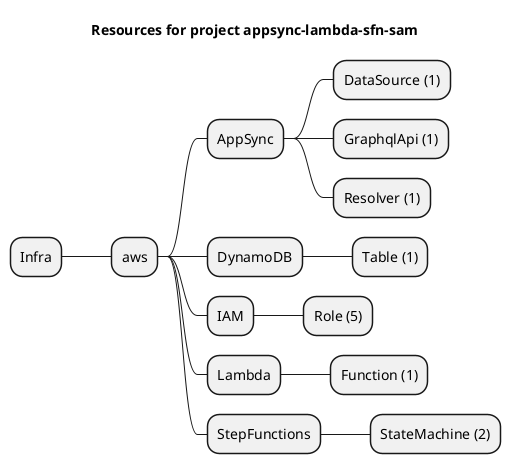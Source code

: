 @startmindmap
title Resources for project appsync-lambda-sfn-sam
skinparam monochrome true
+ Infra
++ aws
+++ AppSync
++++ DataSource (1)
++++ GraphqlApi (1)
++++ Resolver (1)
+++ DynamoDB
++++ Table (1)
+++ IAM
++++ Role (5)
+++ Lambda
++++ Function (1)
+++ StepFunctions
++++ StateMachine (2)
@endmindmap